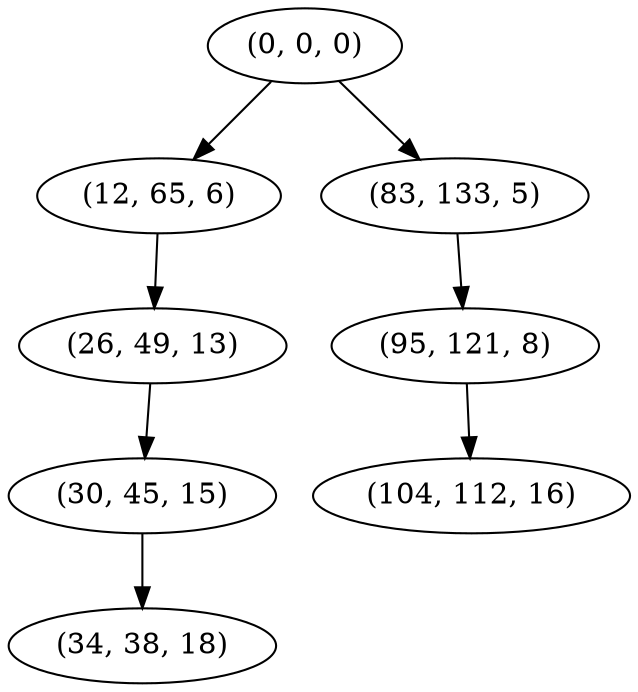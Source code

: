digraph tree {
    "(0, 0, 0)";
    "(12, 65, 6)";
    "(26, 49, 13)";
    "(30, 45, 15)";
    "(34, 38, 18)";
    "(83, 133, 5)";
    "(95, 121, 8)";
    "(104, 112, 16)";
    "(0, 0, 0)" -> "(12, 65, 6)";
    "(0, 0, 0)" -> "(83, 133, 5)";
    "(12, 65, 6)" -> "(26, 49, 13)";
    "(26, 49, 13)" -> "(30, 45, 15)";
    "(30, 45, 15)" -> "(34, 38, 18)";
    "(83, 133, 5)" -> "(95, 121, 8)";
    "(95, 121, 8)" -> "(104, 112, 16)";
}
